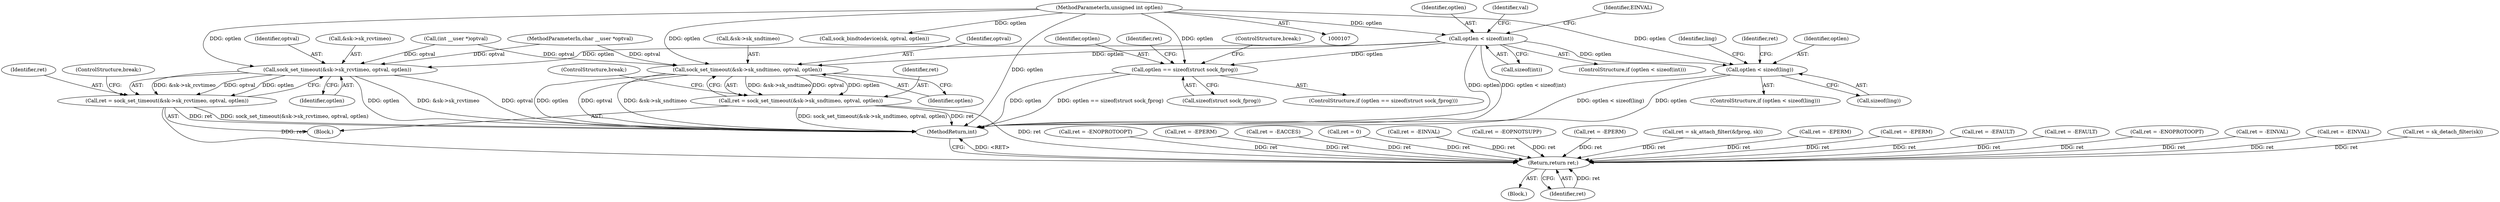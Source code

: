 digraph "0_linux_82981930125abfd39d7c8378a9cfdf5e1be2002b_0@API" {
"1000137" [label="(Call,optlen < sizeof(int))"];
"1000112" [label="(MethodParameterIn,unsigned int optlen)"];
"1000339" [label="(Call,optlen < sizeof(ling))"];
"1000529" [label="(Call,sock_set_timeout(&sk->sk_rcvtimeo, optval, optlen))"];
"1000527" [label="(Call,ret = sock_set_timeout(&sk->sk_rcvtimeo, optval, optlen))"];
"1000660" [label="(Return,return ret;)"];
"1000540" [label="(Call,sock_set_timeout(&sk->sk_sndtimeo, optval, optlen))"];
"1000538" [label="(Call,ret = sock_set_timeout(&sk->sk_sndtimeo, optval, optlen))"];
"1000554" [label="(Call,optlen == sizeof(struct sock_fprog))"];
"1000136" [label="(ControlStructure,if (optlen < sizeof(int)))"];
"1000653" [label="(Call,ret = -ENOPROTOOPT)"];
"1000113" [label="(Block,)"];
"1000332" [label="(Call,ret = -EPERM)"];
"1000546" [label="(Identifier,optlen)"];
"1000171" [label="(Call,ret = -EACCES)"];
"1000554" [label="(Call,optlen == sizeof(struct sock_fprog))"];
"1000578" [label="(ControlStructure,break;)"];
"1000339" [label="(Call,optlen < sizeof(ling))"];
"1000124" [label="(Call,ret = 0)"];
"1000340" [label="(Identifier,optlen)"];
"1000344" [label="(Call,ret = -EINVAL)"];
"1000540" [label="(Call,sock_set_timeout(&sk->sk_sndtimeo, optval, optlen))"];
"1000660" [label="(Return,return ret;)"];
"1000143" [label="(Identifier,EINVAL)"];
"1000641" [label="(Call,ret = -EOPNOTSUPP)"];
"1000556" [label="(Call,sizeof(struct sock_fprog))"];
"1000163" [label="(Block,)"];
"1000661" [label="(Identifier,ret)"];
"1000555" [label="(Identifier,optlen)"];
"1000561" [label="(Identifier,ret)"];
"1000536" [label="(ControlStructure,break;)"];
"1000280" [label="(Call,ret = -EPERM)"];
"1000138" [label="(Identifier,optlen)"];
"1000572" [label="(Call,ret = sk_attach_filter(&fprog, sk))"];
"1000553" [label="(ControlStructure,if (optlen == sizeof(struct sock_fprog)))"];
"1000535" [label="(Identifier,optlen)"];
"1000539" [label="(Identifier,ret)"];
"1000147" [label="(Call,(int __user *)optval)"];
"1000534" [label="(Identifier,optval)"];
"1000538" [label="(Call,ret = sock_set_timeout(&sk->sk_sndtimeo, optval, optlen))"];
"1000111" [label="(MethodParameterIn,char __user *optval)"];
"1000244" [label="(Call,ret = -EPERM)"];
"1000341" [label="(Call,sizeof(ling))"];
"1000541" [label="(Call,&sk->sk_sndtimeo)"];
"1000607" [label="(Call,ret = -EPERM)"];
"1000146" [label="(Identifier,val)"];
"1000139" [label="(Call,sizeof(int))"];
"1000527" [label="(Call,ret = sock_set_timeout(&sk->sk_rcvtimeo, optval, optlen))"];
"1000528" [label="(Identifier,ret)"];
"1000530" [label="(Call,&sk->sk_rcvtimeo)"];
"1000545" [label="(Identifier,optval)"];
"1000662" [label="(MethodReturn,int)"];
"1000137" [label="(Call,optlen < sizeof(int))"];
"1000352" [label="(Identifier,ling)"];
"1000560" [label="(Call,ret = -EFAULT)"];
"1000112" [label="(MethodParameterIn,unsigned int optlen)"];
"1000345" [label="(Identifier,ret)"];
"1000529" [label="(Call,sock_set_timeout(&sk->sk_rcvtimeo, optval, optlen))"];
"1000357" [label="(Call,ret = -EFAULT)"];
"1000195" [label="(Call,ret = -ENOPROTOOPT)"];
"1000549" [label="(Call,ret = -EINVAL)"];
"1000547" [label="(ControlStructure,break;)"];
"1000461" [label="(Call,ret = -EINVAL)"];
"1000580" [label="(Call,ret = sk_detach_filter(sk))"];
"1000132" [label="(Call,sock_bindtodevice(sk, optval, optlen))"];
"1000338" [label="(ControlStructure,if (optlen < sizeof(ling)))"];
"1000137" -> "1000136"  [label="AST: "];
"1000137" -> "1000139"  [label="CFG: "];
"1000138" -> "1000137"  [label="AST: "];
"1000139" -> "1000137"  [label="AST: "];
"1000143" -> "1000137"  [label="CFG: "];
"1000146" -> "1000137"  [label="CFG: "];
"1000137" -> "1000662"  [label="DDG: optlen"];
"1000137" -> "1000662"  [label="DDG: optlen < sizeof(int)"];
"1000112" -> "1000137"  [label="DDG: optlen"];
"1000137" -> "1000339"  [label="DDG: optlen"];
"1000137" -> "1000529"  [label="DDG: optlen"];
"1000137" -> "1000540"  [label="DDG: optlen"];
"1000137" -> "1000554"  [label="DDG: optlen"];
"1000112" -> "1000107"  [label="AST: "];
"1000112" -> "1000662"  [label="DDG: optlen"];
"1000112" -> "1000132"  [label="DDG: optlen"];
"1000112" -> "1000339"  [label="DDG: optlen"];
"1000112" -> "1000529"  [label="DDG: optlen"];
"1000112" -> "1000540"  [label="DDG: optlen"];
"1000112" -> "1000554"  [label="DDG: optlen"];
"1000339" -> "1000338"  [label="AST: "];
"1000339" -> "1000341"  [label="CFG: "];
"1000340" -> "1000339"  [label="AST: "];
"1000341" -> "1000339"  [label="AST: "];
"1000345" -> "1000339"  [label="CFG: "];
"1000352" -> "1000339"  [label="CFG: "];
"1000339" -> "1000662"  [label="DDG: optlen < sizeof(ling)"];
"1000339" -> "1000662"  [label="DDG: optlen"];
"1000529" -> "1000527"  [label="AST: "];
"1000529" -> "1000535"  [label="CFG: "];
"1000530" -> "1000529"  [label="AST: "];
"1000534" -> "1000529"  [label="AST: "];
"1000535" -> "1000529"  [label="AST: "];
"1000527" -> "1000529"  [label="CFG: "];
"1000529" -> "1000662"  [label="DDG: &sk->sk_rcvtimeo"];
"1000529" -> "1000662"  [label="DDG: optval"];
"1000529" -> "1000662"  [label="DDG: optlen"];
"1000529" -> "1000527"  [label="DDG: &sk->sk_rcvtimeo"];
"1000529" -> "1000527"  [label="DDG: optval"];
"1000529" -> "1000527"  [label="DDG: optlen"];
"1000147" -> "1000529"  [label="DDG: optval"];
"1000111" -> "1000529"  [label="DDG: optval"];
"1000527" -> "1000163"  [label="AST: "];
"1000528" -> "1000527"  [label="AST: "];
"1000536" -> "1000527"  [label="CFG: "];
"1000527" -> "1000662"  [label="DDG: ret"];
"1000527" -> "1000662"  [label="DDG: sock_set_timeout(&sk->sk_rcvtimeo, optval, optlen)"];
"1000527" -> "1000660"  [label="DDG: ret"];
"1000660" -> "1000113"  [label="AST: "];
"1000660" -> "1000661"  [label="CFG: "];
"1000661" -> "1000660"  [label="AST: "];
"1000662" -> "1000660"  [label="CFG: "];
"1000660" -> "1000662"  [label="DDG: <RET>"];
"1000661" -> "1000660"  [label="DDG: ret"];
"1000549" -> "1000660"  [label="DDG: ret"];
"1000171" -> "1000660"  [label="DDG: ret"];
"1000607" -> "1000660"  [label="DDG: ret"];
"1000357" -> "1000660"  [label="DDG: ret"];
"1000580" -> "1000660"  [label="DDG: ret"];
"1000280" -> "1000660"  [label="DDG: ret"];
"1000653" -> "1000660"  [label="DDG: ret"];
"1000244" -> "1000660"  [label="DDG: ret"];
"1000560" -> "1000660"  [label="DDG: ret"];
"1000124" -> "1000660"  [label="DDG: ret"];
"1000332" -> "1000660"  [label="DDG: ret"];
"1000461" -> "1000660"  [label="DDG: ret"];
"1000538" -> "1000660"  [label="DDG: ret"];
"1000572" -> "1000660"  [label="DDG: ret"];
"1000344" -> "1000660"  [label="DDG: ret"];
"1000195" -> "1000660"  [label="DDG: ret"];
"1000641" -> "1000660"  [label="DDG: ret"];
"1000540" -> "1000538"  [label="AST: "];
"1000540" -> "1000546"  [label="CFG: "];
"1000541" -> "1000540"  [label="AST: "];
"1000545" -> "1000540"  [label="AST: "];
"1000546" -> "1000540"  [label="AST: "];
"1000538" -> "1000540"  [label="CFG: "];
"1000540" -> "1000662"  [label="DDG: optlen"];
"1000540" -> "1000662"  [label="DDG: optval"];
"1000540" -> "1000662"  [label="DDG: &sk->sk_sndtimeo"];
"1000540" -> "1000538"  [label="DDG: &sk->sk_sndtimeo"];
"1000540" -> "1000538"  [label="DDG: optval"];
"1000540" -> "1000538"  [label="DDG: optlen"];
"1000147" -> "1000540"  [label="DDG: optval"];
"1000111" -> "1000540"  [label="DDG: optval"];
"1000538" -> "1000163"  [label="AST: "];
"1000539" -> "1000538"  [label="AST: "];
"1000547" -> "1000538"  [label="CFG: "];
"1000538" -> "1000662"  [label="DDG: sock_set_timeout(&sk->sk_sndtimeo, optval, optlen)"];
"1000538" -> "1000662"  [label="DDG: ret"];
"1000554" -> "1000553"  [label="AST: "];
"1000554" -> "1000556"  [label="CFG: "];
"1000555" -> "1000554"  [label="AST: "];
"1000556" -> "1000554"  [label="AST: "];
"1000561" -> "1000554"  [label="CFG: "];
"1000578" -> "1000554"  [label="CFG: "];
"1000554" -> "1000662"  [label="DDG: optlen == sizeof(struct sock_fprog)"];
"1000554" -> "1000662"  [label="DDG: optlen"];
}

